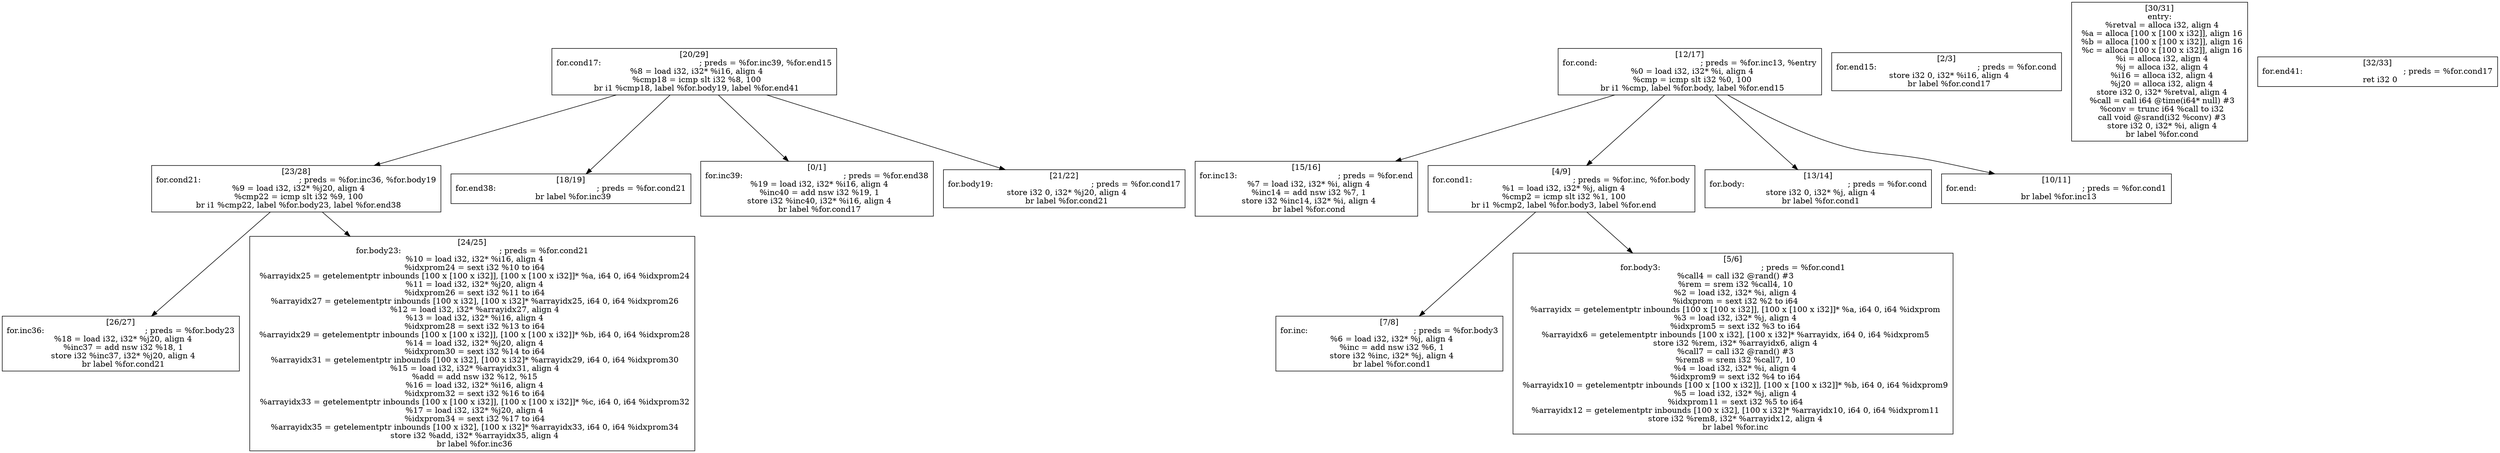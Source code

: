 
digraph G {


node44 [label="[26/27]
for.inc36:                                        ; preds = %for.body23
  %18 = load i32, i32* %j20, align 4
  %inc37 = add nsw i32 %18, 1
  store i32 %inc37, i32* %j20, align 4
  br label %for.cond21
",shape=rectangle ]
node39 [label="[7/8]
for.inc:                                          ; preds = %for.body3
  %6 = load i32, i32* %j, align 4
  %inc = add nsw i32 %6, 1
  store i32 %inc, i32* %j, align 4
  br label %for.cond1
",shape=rectangle ]
node43 [label="[23/28]
for.cond21:                                       ; preds = %for.inc36, %for.body19
  %9 = load i32, i32* %j20, align 4
  %cmp22 = icmp slt i32 %9, 100
  br i1 %cmp22, label %for.body23, label %for.end38
",shape=rectangle ]
node41 [label="[24/25]
for.body23:                                       ; preds = %for.cond21
  %10 = load i32, i32* %i16, align 4
  %idxprom24 = sext i32 %10 to i64
  %arrayidx25 = getelementptr inbounds [100 x [100 x i32]], [100 x [100 x i32]]* %a, i64 0, i64 %idxprom24
  %11 = load i32, i32* %j20, align 4
  %idxprom26 = sext i32 %11 to i64
  %arrayidx27 = getelementptr inbounds [100 x i32], [100 x i32]* %arrayidx25, i64 0, i64 %idxprom26
  %12 = load i32, i32* %arrayidx27, align 4
  %13 = load i32, i32* %i16, align 4
  %idxprom28 = sext i32 %13 to i64
  %arrayidx29 = getelementptr inbounds [100 x [100 x i32]], [100 x [100 x i32]]* %b, i64 0, i64 %idxprom28
  %14 = load i32, i32* %j20, align 4
  %idxprom30 = sext i32 %14 to i64
  %arrayidx31 = getelementptr inbounds [100 x i32], [100 x i32]* %arrayidx29, i64 0, i64 %idxprom30
  %15 = load i32, i32* %arrayidx31, align 4
  %add = add nsw i32 %12, %15
  %16 = load i32, i32* %i16, align 4
  %idxprom32 = sext i32 %16 to i64
  %arrayidx33 = getelementptr inbounds [100 x [100 x i32]], [100 x [100 x i32]]* %c, i64 0, i64 %idxprom32
  %17 = load i32, i32* %j20, align 4
  %idxprom34 = sext i32 %17 to i64
  %arrayidx35 = getelementptr inbounds [100 x i32], [100 x i32]* %arrayidx33, i64 0, i64 %idxprom34
  store i32 %add, i32* %arrayidx35, align 4
  br label %for.inc36
",shape=rectangle ]
node53 [label="[2/3]
for.end15:                                        ; preds = %for.cond
  store i32 0, i32* %i16, align 4
  br label %for.cond17
",shape=rectangle ]
node42 [label="[15/16]
for.inc13:                                        ; preds = %for.end
  %7 = load i32, i32* %i, align 4
  %inc14 = add nsw i32 %7, 1
  store i32 %inc14, i32* %i, align 4
  br label %for.cond
",shape=rectangle ]
node48 [label="[30/31]
entry:
  %retval = alloca i32, align 4
  %a = alloca [100 x [100 x i32]], align 16
  %b = alloca [100 x [100 x i32]], align 16
  %c = alloca [100 x [100 x i32]], align 16
  %i = alloca i32, align 4
  %j = alloca i32, align 4
  %i16 = alloca i32, align 4
  %j20 = alloca i32, align 4
  store i32 0, i32* %retval, align 4
  %call = call i64 @time(i64* null) #3
  %conv = trunc i64 %call to i32
  call void @srand(i32 %conv) #3
  store i32 0, i32* %i, align 4
  br label %for.cond
",shape=rectangle ]
node49 [label="[18/19]
for.end38:                                        ; preds = %for.cond21
  br label %for.inc39
",shape=rectangle ]
node45 [label="[0/1]
for.inc39:                                        ; preds = %for.end38
  %19 = load i32, i32* %i16, align 4
  %inc40 = add nsw i32 %19, 1
  store i32 %inc40, i32* %i16, align 4
  br label %for.cond17
",shape=rectangle ]
node55 [label="[4/9]
for.cond1:                                        ; preds = %for.inc, %for.body
  %1 = load i32, i32* %j, align 4
  %cmp2 = icmp slt i32 %1, 100
  br i1 %cmp2, label %for.body3, label %for.end
",shape=rectangle ]
node46 [label="[20/29]
for.cond17:                                       ; preds = %for.inc39, %for.end15
  %8 = load i32, i32* %i16, align 4
  %cmp18 = icmp slt i32 %8, 100
  br i1 %cmp18, label %for.body19, label %for.end41
",shape=rectangle ]
node47 [label="[32/33]
for.end41:                                        ; preds = %for.cond17
  ret i32 0
",shape=rectangle ]
node50 [label="[12/17]
for.cond:                                         ; preds = %for.inc13, %entry
  %0 = load i32, i32* %i, align 4
  %cmp = icmp slt i32 %0, 100
  br i1 %cmp, label %for.body, label %for.end15
",shape=rectangle ]
node51 [label="[13/14]
for.body:                                         ; preds = %for.cond
  store i32 0, i32* %j, align 4
  br label %for.cond1
",shape=rectangle ]
node52 [label="[5/6]
for.body3:                                        ; preds = %for.cond1
  %call4 = call i32 @rand() #3
  %rem = srem i32 %call4, 10
  %2 = load i32, i32* %i, align 4
  %idxprom = sext i32 %2 to i64
  %arrayidx = getelementptr inbounds [100 x [100 x i32]], [100 x [100 x i32]]* %a, i64 0, i64 %idxprom
  %3 = load i32, i32* %j, align 4
  %idxprom5 = sext i32 %3 to i64
  %arrayidx6 = getelementptr inbounds [100 x i32], [100 x i32]* %arrayidx, i64 0, i64 %idxprom5
  store i32 %rem, i32* %arrayidx6, align 4
  %call7 = call i32 @rand() #3
  %rem8 = srem i32 %call7, 10
  %4 = load i32, i32* %i, align 4
  %idxprom9 = sext i32 %4 to i64
  %arrayidx10 = getelementptr inbounds [100 x [100 x i32]], [100 x [100 x i32]]* %b, i64 0, i64 %idxprom9
  %5 = load i32, i32* %j, align 4
  %idxprom11 = sext i32 %5 to i64
  %arrayidx12 = getelementptr inbounds [100 x i32], [100 x i32]* %arrayidx10, i64 0, i64 %idxprom11
  store i32 %rem8, i32* %arrayidx12, align 4
  br label %for.inc
",shape=rectangle ]
node40 [label="[21/22]
for.body19:                                       ; preds = %for.cond17
  store i32 0, i32* %j20, align 4
  br label %for.cond21
",shape=rectangle ]
node54 [label="[10/11]
for.end:                                          ; preds = %for.cond1
  br label %for.inc13
",shape=rectangle ]

node46->node43 [ ]
node43->node41 [ ]
node43->node44 [ ]
node46->node45 [ ]
node46->node49 [ ]
node55->node52 [ ]
node46->node40 [ ]
node55->node39 [ ]
node50->node54 [ ]
node50->node51 [ ]
node50->node55 [ ]
node50->node42 [ ]


}
